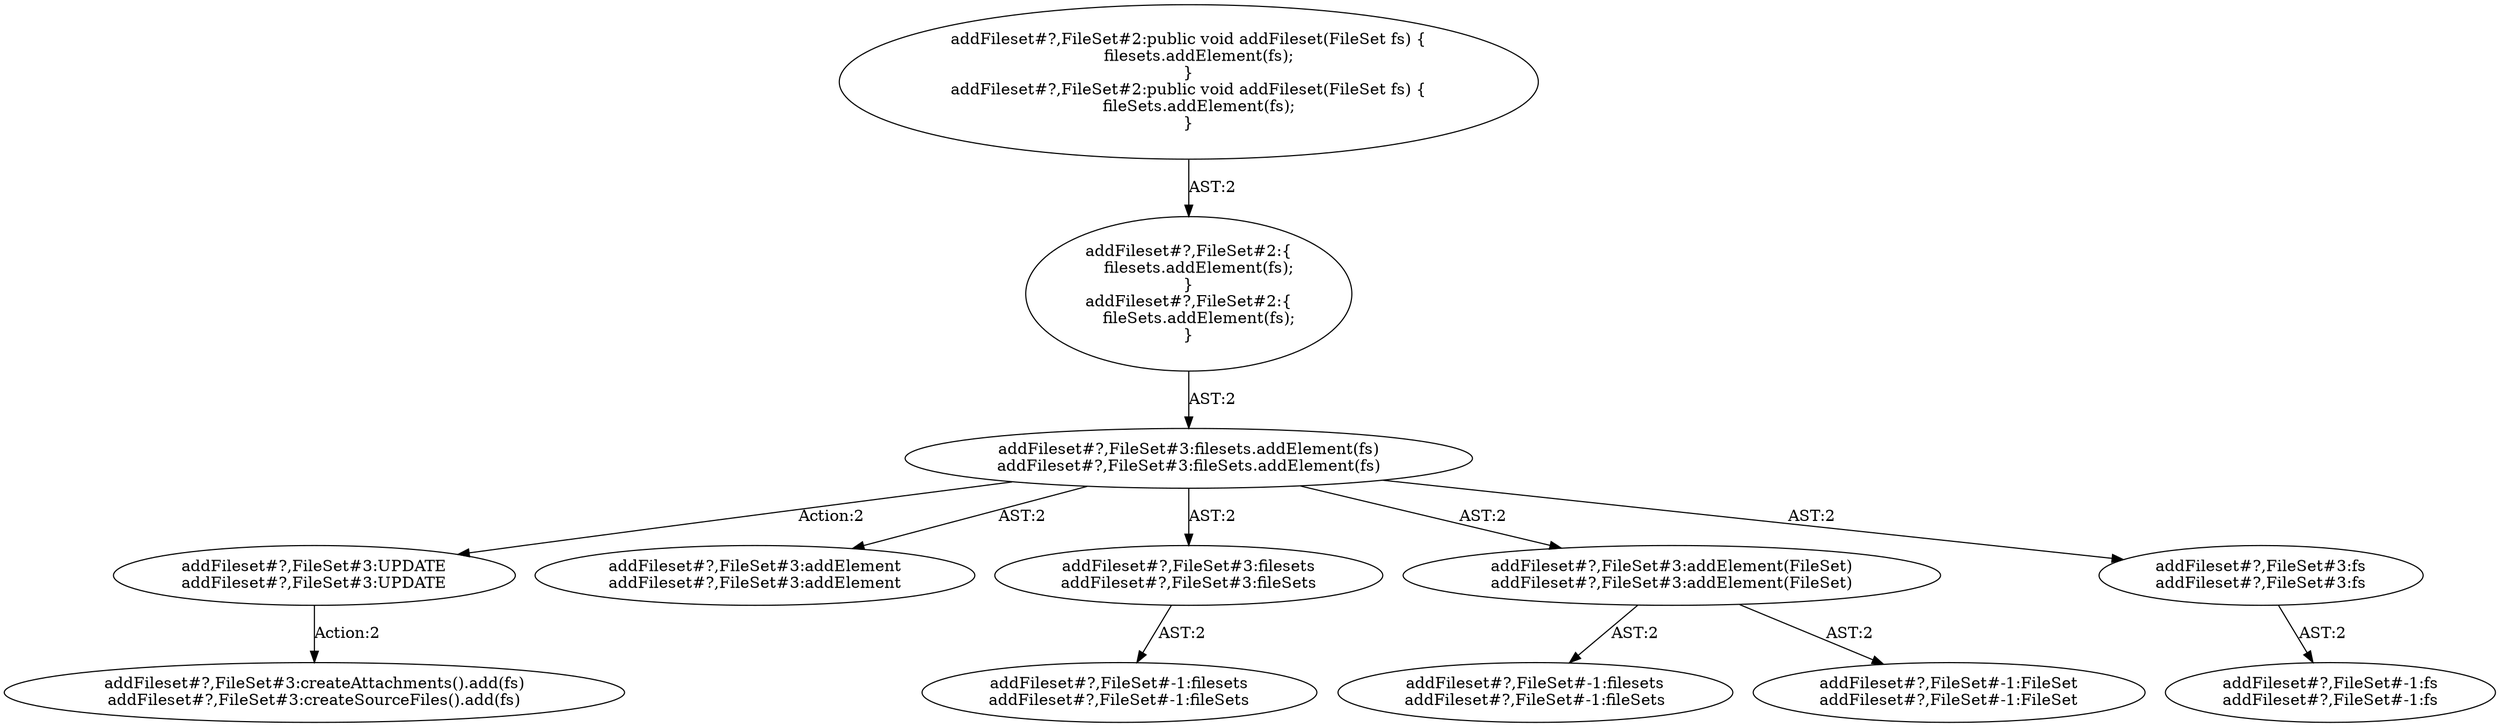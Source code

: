 digraph "Pattern" {
0 [label="addFileset#?,FileSet#3:UPDATE
addFileset#?,FileSet#3:UPDATE" shape=ellipse]
1 [label="addFileset#?,FileSet#3:filesets.addElement(fs)
addFileset#?,FileSet#3:fileSets.addElement(fs)" shape=ellipse]
2 [label="addFileset#?,FileSet#2:\{
    filesets.addElement(fs);
\}
addFileset#?,FileSet#2:\{
    fileSets.addElement(fs);
\}" shape=ellipse]
3 [label="addFileset#?,FileSet#2:public void addFileset(FileSet fs) \{
    filesets.addElement(fs);
\}
addFileset#?,FileSet#2:public void addFileset(FileSet fs) \{
    fileSets.addElement(fs);
\}" shape=ellipse]
4 [label="addFileset#?,FileSet#3:addElement
addFileset#?,FileSet#3:addElement" shape=ellipse]
5 [label="addFileset#?,FileSet#3:filesets
addFileset#?,FileSet#3:fileSets" shape=ellipse]
6 [label="addFileset#?,FileSet#-1:filesets
addFileset#?,FileSet#-1:fileSets" shape=ellipse]
7 [label="addFileset#?,FileSet#3:addElement(FileSet)
addFileset#?,FileSet#3:addElement(FileSet)" shape=ellipse]
8 [label="addFileset#?,FileSet#-1:filesets
addFileset#?,FileSet#-1:fileSets" shape=ellipse]
9 [label="addFileset#?,FileSet#-1:FileSet
addFileset#?,FileSet#-1:FileSet" shape=ellipse]
10 [label="addFileset#?,FileSet#3:fs
addFileset#?,FileSet#3:fs" shape=ellipse]
11 [label="addFileset#?,FileSet#-1:fs
addFileset#?,FileSet#-1:fs" shape=ellipse]
12 [label="addFileset#?,FileSet#3:createAttachments().add(fs)
addFileset#?,FileSet#3:createSourceFiles().add(fs)" shape=ellipse]
0 -> 12 [label="Action:2"];
1 -> 0 [label="Action:2"];
1 -> 4 [label="AST:2"];
1 -> 5 [label="AST:2"];
1 -> 7 [label="AST:2"];
1 -> 10 [label="AST:2"];
2 -> 1 [label="AST:2"];
3 -> 2 [label="AST:2"];
5 -> 6 [label="AST:2"];
7 -> 8 [label="AST:2"];
7 -> 9 [label="AST:2"];
10 -> 11 [label="AST:2"];
}
